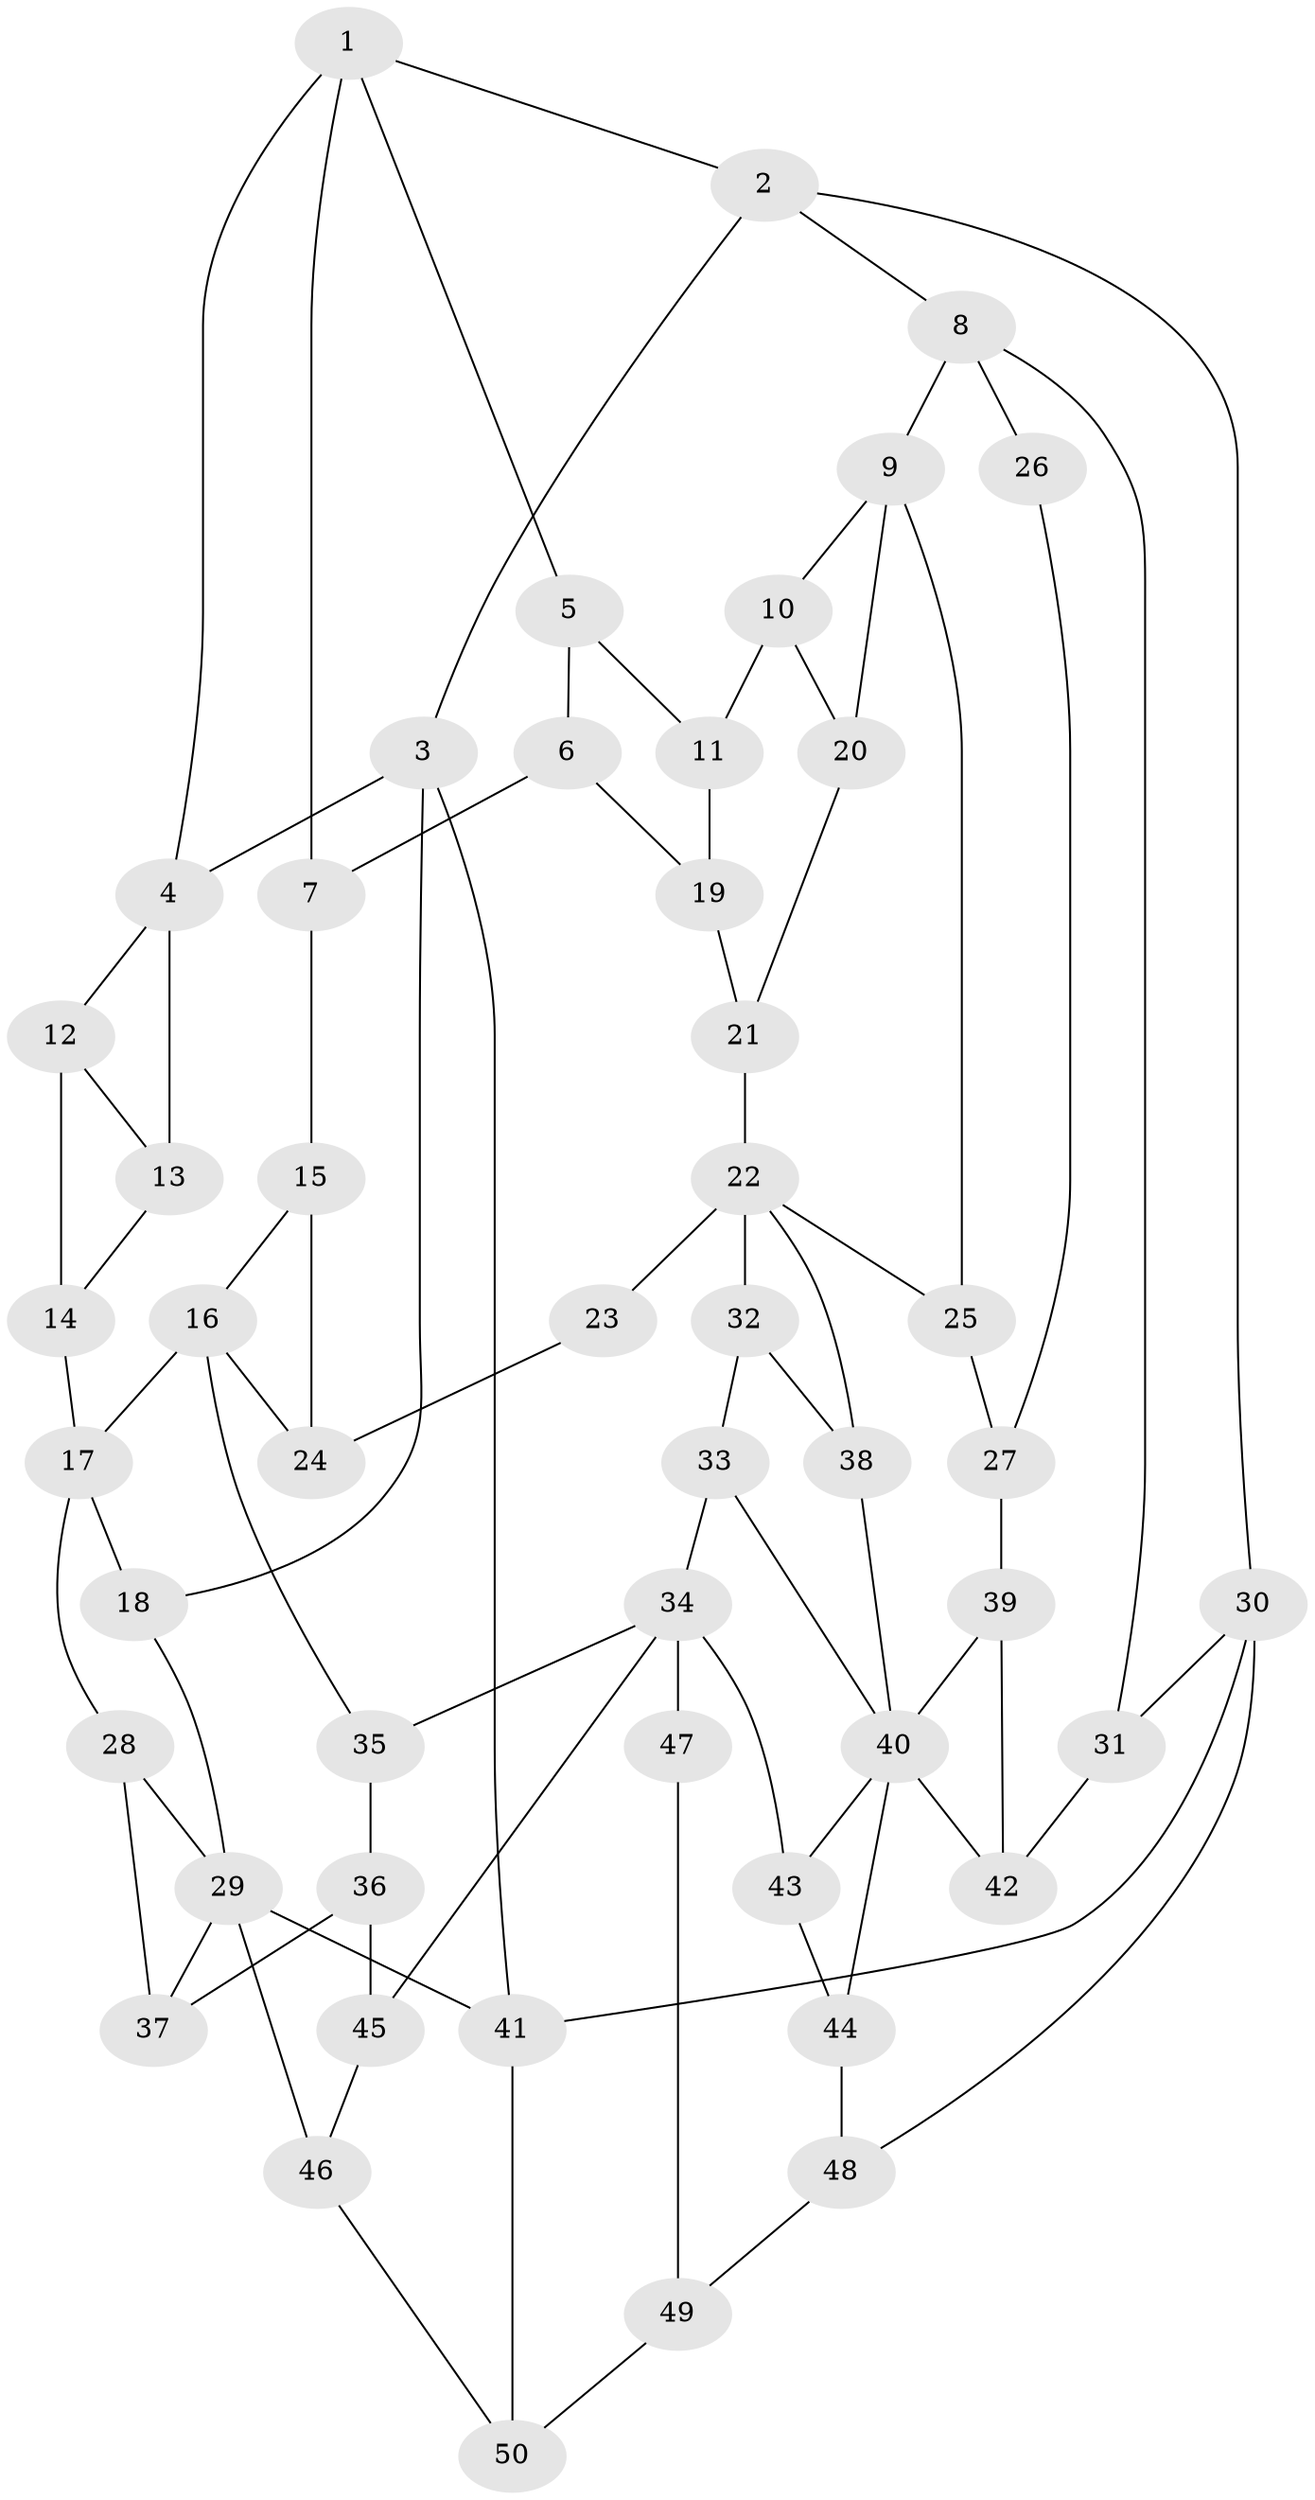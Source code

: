 // original degree distribution, {3: 0.025, 4: 0.2625, 5: 0.475, 6: 0.2375}
// Generated by graph-tools (version 1.1) at 2025/54/03/04/25 22:54:09]
// undirected, 50 vertices, 83 edges
graph export_dot {
  node [color=gray90,style=filled];
  1;
  2;
  3;
  4;
  5;
  6;
  7;
  8;
  9;
  10;
  11;
  12;
  13;
  14;
  15;
  16;
  17;
  18;
  19;
  20;
  21;
  22;
  23;
  24;
  25;
  26;
  27;
  28;
  29;
  30;
  31;
  32;
  33;
  34;
  35;
  36;
  37;
  38;
  39;
  40;
  41;
  42;
  43;
  44;
  45;
  46;
  47;
  48;
  49;
  50;
  1 -- 2 [weight=1.0];
  1 -- 4 [weight=1.0];
  1 -- 5 [weight=1.0];
  1 -- 7 [weight=1.0];
  2 -- 3 [weight=1.0];
  2 -- 8 [weight=1.0];
  2 -- 30 [weight=1.0];
  3 -- 4 [weight=1.0];
  3 -- 18 [weight=1.0];
  3 -- 41 [weight=1.0];
  4 -- 12 [weight=1.0];
  4 -- 13 [weight=1.0];
  5 -- 6 [weight=1.0];
  5 -- 11 [weight=1.0];
  6 -- 7 [weight=1.0];
  6 -- 19 [weight=1.0];
  7 -- 15 [weight=1.0];
  8 -- 9 [weight=2.0];
  8 -- 26 [weight=2.0];
  8 -- 31 [weight=1.0];
  9 -- 10 [weight=1.0];
  9 -- 20 [weight=1.0];
  9 -- 25 [weight=1.0];
  10 -- 11 [weight=1.0];
  10 -- 20 [weight=1.0];
  11 -- 19 [weight=1.0];
  12 -- 13 [weight=1.0];
  12 -- 14 [weight=1.0];
  13 -- 14 [weight=1.0];
  14 -- 17 [weight=2.0];
  15 -- 16 [weight=1.0];
  15 -- 24 [weight=1.0];
  16 -- 17 [weight=2.0];
  16 -- 24 [weight=1.0];
  16 -- 35 [weight=1.0];
  17 -- 18 [weight=1.0];
  17 -- 28 [weight=1.0];
  18 -- 29 [weight=1.0];
  19 -- 21 [weight=1.0];
  20 -- 21 [weight=1.0];
  21 -- 22 [weight=1.0];
  22 -- 23 [weight=2.0];
  22 -- 25 [weight=1.0];
  22 -- 32 [weight=1.0];
  22 -- 38 [weight=1.0];
  23 -- 24 [weight=1.0];
  25 -- 27 [weight=1.0];
  26 -- 27 [weight=1.0];
  27 -- 39 [weight=1.0];
  28 -- 29 [weight=1.0];
  28 -- 37 [weight=1.0];
  29 -- 37 [weight=1.0];
  29 -- 41 [weight=1.0];
  29 -- 46 [weight=2.0];
  30 -- 31 [weight=1.0];
  30 -- 41 [weight=1.0];
  30 -- 48 [weight=1.0];
  31 -- 42 [weight=1.0];
  32 -- 33 [weight=1.0];
  32 -- 38 [weight=1.0];
  33 -- 34 [weight=1.0];
  33 -- 40 [weight=1.0];
  34 -- 35 [weight=1.0];
  34 -- 43 [weight=1.0];
  34 -- 45 [weight=1.0];
  34 -- 47 [weight=2.0];
  35 -- 36 [weight=1.0];
  36 -- 37 [weight=1.0];
  36 -- 45 [weight=1.0];
  38 -- 40 [weight=1.0];
  39 -- 40 [weight=1.0];
  39 -- 42 [weight=1.0];
  40 -- 42 [weight=1.0];
  40 -- 43 [weight=1.0];
  40 -- 44 [weight=1.0];
  41 -- 50 [weight=1.0];
  43 -- 44 [weight=1.0];
  44 -- 48 [weight=1.0];
  45 -- 46 [weight=1.0];
  46 -- 50 [weight=1.0];
  47 -- 49 [weight=1.0];
  48 -- 49 [weight=1.0];
  49 -- 50 [weight=1.0];
}
